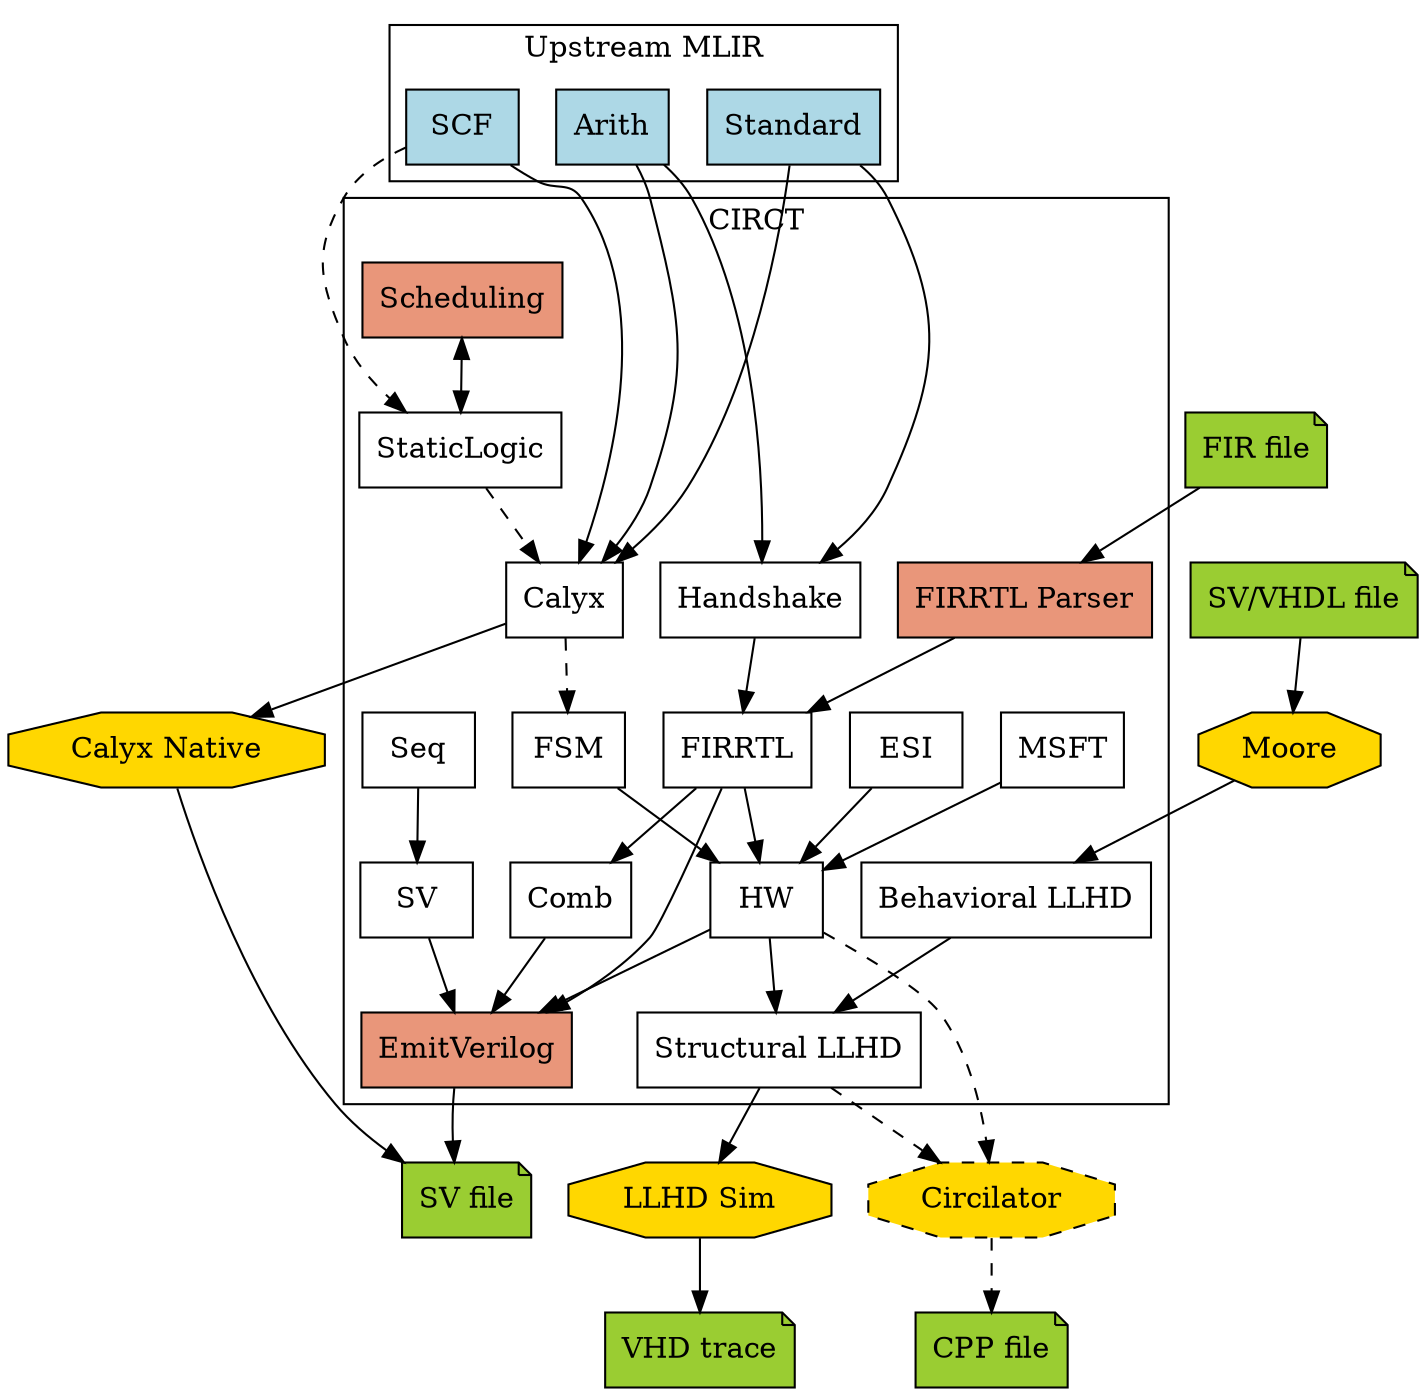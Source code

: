 Digraph G {
  rankdir = TB
	splines=spline;
	node [shape=box style=filled fillcolor="white"]
  compound=true

  
  // MLIR dialects
  subgraph cluster_mlir {
    label = "Upstream MLIR";
    SCF [fillcolor="lightblue"]
    Standard [fillcolor="lightblue"]
    Arith [fillcolor="lightblue"]
  }

  // ===== Nodes =====

  subgraph cluster_circt {
    label = "CIRCT"
    // CIRCT dialectss
    Calyx
    Handshake
    FIRRTL
    BLLHD [label="Behavioral LLHD"]
    SLLHD [label="Structural LLHD"]
    HW
    SV
    Comb
    Seq
    StaticLogic
    MSFT
    ESI
    FSM

    // Internal tools
    EmitVerilog [fillcolor="darksalmon"]
    FIRRTLParser [label="FIRRTL Parser" fillcolor="darksalmon"]
    Scheduling [fillcolor="darksalmon"]
  }

  // External tools
  Moore [shape=octagon fillcolor="gold"]
  llhd_sim [label="LLHD Sim" shape=octagon fillcolor="gold"]
  Circilator [shape=octagon fillcolor="gold" style="dashed,filled"]
  Calyx_native [label="Calyx Native" shape=octagon fillcolor="gold"]
  
  // File formats
  FIRFile [label="FIR file" fillcolor="yellowgreen" shape=note]
  SVVHDL [label="SV/VHDL file" fillcolor="yellowgreen" shape=note]
  VCDTrace [label="VHD trace" fillcolor="yellowgreen" shape=note]
  CPPFile [label="CPP file" fillcolor="yellowgreen" shape=note]
  SVFile [label="SV file" fillcolor="yellowgreen" shape=note]

  // ===== Connections =====

  // Dialect conversions
  SCF -> Calyx
  SCF -> StaticLogic [style=dashed]
  StaticLogic -> Calyx [style=dashed]
  Standard -> Calyx
  Arith -> Calyx
  Standard -> Handshake
  Arith -> Handshake

  Handshake -> FIRRTL
  BLLHD -> SLLHD
  Calyx -> FSM [style=dashed]
  Seq -> SV
  FIRRTL -> HW
  FSM -> HW
  ESI -> HW
  MSFT -> HW
  HW -> SLLHD 
  FIRRTL->Comb
  Comb -> EmitVerilog

  // Tool flows
  Scheduling -> StaticLogic [dir=both]
  FIRFile -> FIRRTLParser
  FIRRTLParser -> FIRRTL
  FIRRTL -> EmitVerilog
  HW -> EmitVerilog
  SV -> EmitVerilog
  SVVHDL -> Moore
  Moore -> BLLHD
  SLLHD -> Circilator [style=dashed]
  HW -> Circilator [style=dashed]
  Calyx -> Calyx_native
  EmitVerilog -> SVFile
  Circilator -> CPPFile [style=dashed]
  SLLHD -> llhd_sim
  llhd_sim -> VCDTrace
  Calyx_native -> SVFile

  // ====== Some fake edges to coerce a good layout ======
  SCF -> Scheduling [weight=999 style=invis];
  EmitVerilog -> SVFile [weight=999 style=invis];
}
